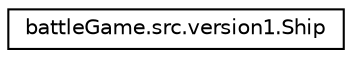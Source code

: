 digraph "Graphical Class Hierarchy"
{
  edge [fontname="Helvetica",fontsize="10",labelfontname="Helvetica",labelfontsize="10"];
  node [fontname="Helvetica",fontsize="10",shape=record];
  rankdir="LR";
  Node1 [label="battleGame.src.version1.Ship",height=0.2,width=0.4,color="black", fillcolor="white", style="filled",URL="$classbattleGame_1_1src_1_1version1_1_1Ship.html"];
}

